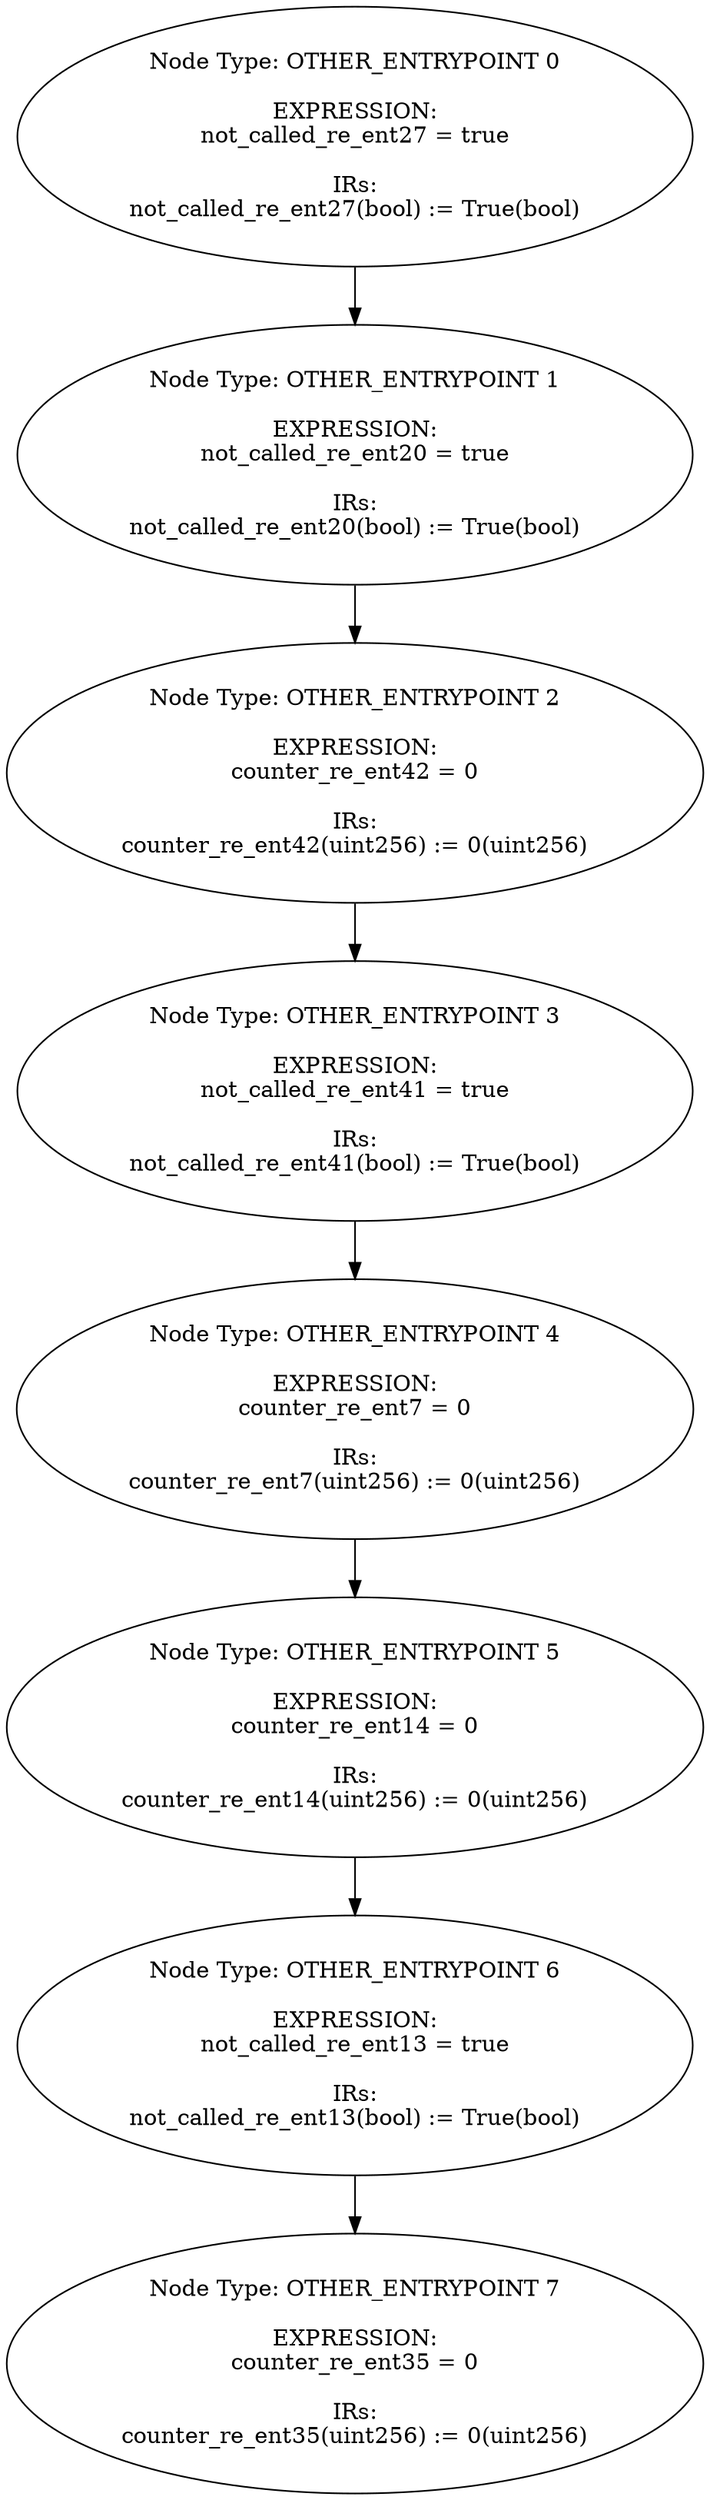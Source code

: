 digraph{
0[label="Node Type: OTHER_ENTRYPOINT 0

EXPRESSION:
not_called_re_ent27 = true

IRs:
not_called_re_ent27(bool) := True(bool)"];
0->1;
1[label="Node Type: OTHER_ENTRYPOINT 1

EXPRESSION:
not_called_re_ent20 = true

IRs:
not_called_re_ent20(bool) := True(bool)"];
1->2;
2[label="Node Type: OTHER_ENTRYPOINT 2

EXPRESSION:
counter_re_ent42 = 0

IRs:
counter_re_ent42(uint256) := 0(uint256)"];
2->3;
3[label="Node Type: OTHER_ENTRYPOINT 3

EXPRESSION:
not_called_re_ent41 = true

IRs:
not_called_re_ent41(bool) := True(bool)"];
3->4;
4[label="Node Type: OTHER_ENTRYPOINT 4

EXPRESSION:
counter_re_ent7 = 0

IRs:
counter_re_ent7(uint256) := 0(uint256)"];
4->5;
5[label="Node Type: OTHER_ENTRYPOINT 5

EXPRESSION:
counter_re_ent14 = 0

IRs:
counter_re_ent14(uint256) := 0(uint256)"];
5->6;
6[label="Node Type: OTHER_ENTRYPOINT 6

EXPRESSION:
not_called_re_ent13 = true

IRs:
not_called_re_ent13(bool) := True(bool)"];
6->7;
7[label="Node Type: OTHER_ENTRYPOINT 7

EXPRESSION:
counter_re_ent35 = 0

IRs:
counter_re_ent35(uint256) := 0(uint256)"];
}
